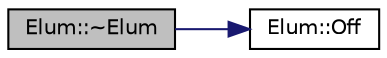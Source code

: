 digraph "Elum::~Elum"
{
  edge [fontname="Helvetica",fontsize="10",labelfontname="Helvetica",labelfontsize="10"];
  node [fontname="Helvetica",fontsize="10",shape=record];
  rankdir="LR";
  Node1 [label="Elum::~Elum",height=0.2,width=0.4,color="black", fillcolor="grey75", style="filled" fontcolor="black"];
  Node1 -> Node2 [color="midnightblue",fontsize="10",style="solid",fontname="Helvetica"];
  Node2 [label="Elum::Off",height=0.2,width=0.4,color="black", fillcolor="white", style="filled",URL="$classElum.html#a1d24da8a4b03b028fe4e86db5289efd3"];
}
